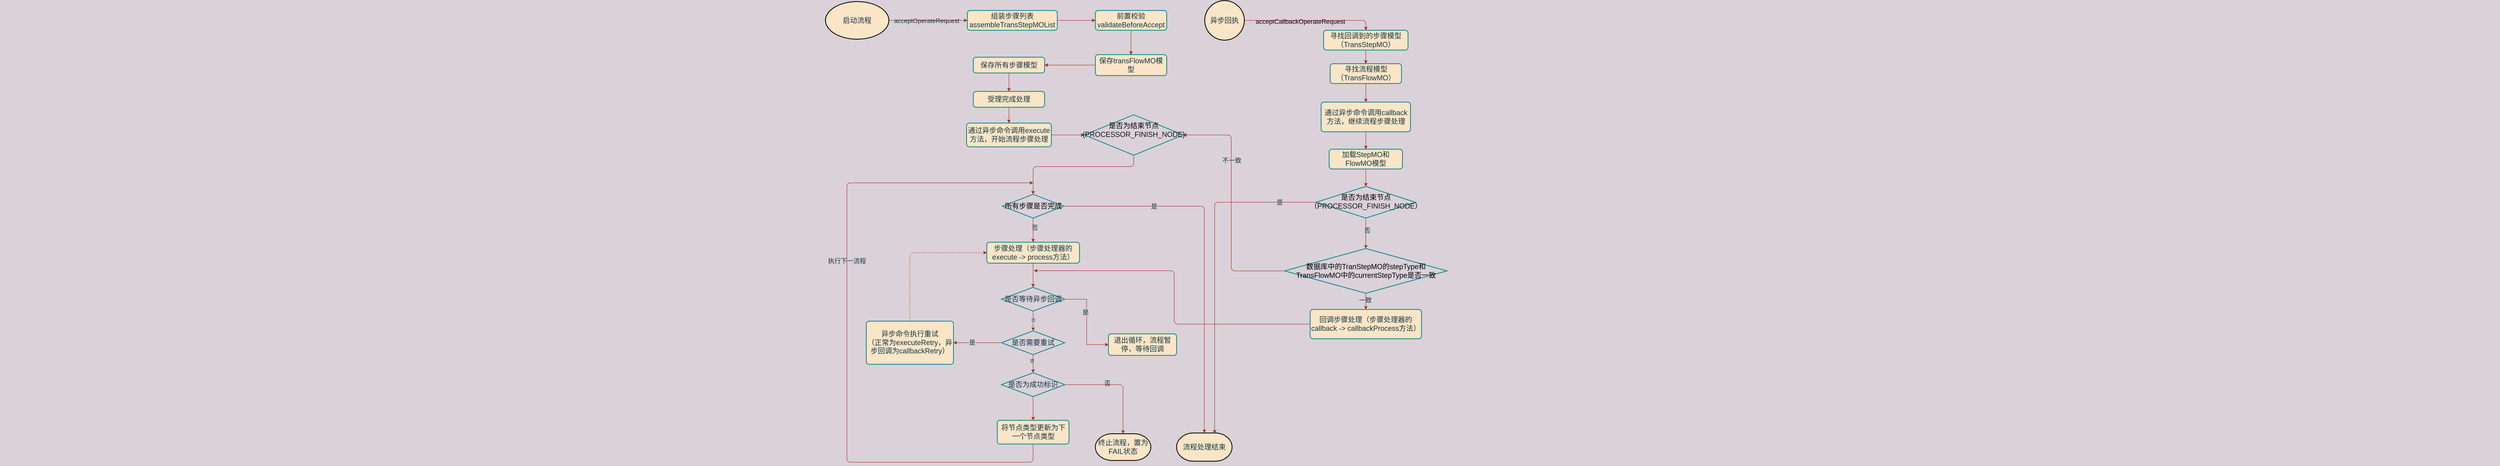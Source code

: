 <mxfile version="15.2.7" type="github">
  <diagram id="gjjfhEqOlBLSCpjZTNxB" name="第 1 页">
    <mxGraphModel dx="5107" dy="1659" grid="0" gridSize="10" guides="1" tooltips="1" connect="1" arrows="1" fold="1" page="1" pageScale="1" pageWidth="827" pageHeight="1169" background="#DAD2D8" math="0" shadow="0">
      <root>
        <mxCell id="0" />
        <mxCell id="1" parent="0" />
        <mxCell id="bWsxu2lpcLckADZo8OrW-3" style="edgeStyle=orthogonalEdgeStyle;rounded=0;orthogonalLoop=1;jettySize=auto;html=1;entryX=0;entryY=0.5;entryDx=0;entryDy=0;labelBackgroundColor=#DAD2D8;strokeColor=#A8201A;fontColor=#143642;" parent="1" source="bWsxu2lpcLckADZo8OrW-1" target="bWsxu2lpcLckADZo8OrW-2" edge="1">
          <mxGeometry relative="1" as="geometry" />
        </mxCell>
        <mxCell id="bWsxu2lpcLckADZo8OrW-1" value="&lt;font style=&quot;font-size: 18px&quot;&gt;组装步骤列表&lt;br&gt;assembleTransStepMOList&lt;/font&gt;" style="rounded=1;whiteSpace=wrap;html=1;absoluteArcSize=1;arcSize=14;strokeWidth=2;fillColor=#FAE5C7;strokeColor=#0F8B8D;fontColor=#143642;" parent="1" vertex="1">
          <mxGeometry x="104" y="240.5" width="227" height="50" as="geometry" />
        </mxCell>
        <mxCell id="bWsxu2lpcLckADZo8OrW-5" style="edgeStyle=orthogonalEdgeStyle;rounded=0;orthogonalLoop=1;jettySize=auto;html=1;entryX=0.5;entryY=0;entryDx=0;entryDy=0;labelBackgroundColor=#DAD2D8;strokeColor=#A8201A;fontColor=#143642;exitX=0.5;exitY=1;exitDx=0;exitDy=0;" parent="1" source="bWsxu2lpcLckADZo8OrW-2" target="bWsxu2lpcLckADZo8OrW-4" edge="1">
          <mxGeometry relative="1" as="geometry" />
        </mxCell>
        <mxCell id="bWsxu2lpcLckADZo8OrW-2" value="&lt;font style=&quot;font-size: 18px&quot;&gt;前置校验&lt;br&gt;validateBeforeAccept&lt;/font&gt;" style="rounded=1;whiteSpace=wrap;html=1;absoluteArcSize=1;arcSize=14;strokeWidth=2;fillColor=#FAE5C7;strokeColor=#0F8B8D;fontColor=#143642;" parent="1" vertex="1">
          <mxGeometry x="427" y="240.5" width="180" height="50" as="geometry" />
        </mxCell>
        <mxCell id="bWsxu2lpcLckADZo8OrW-7" style="edgeStyle=orthogonalEdgeStyle;rounded=0;orthogonalLoop=1;jettySize=auto;html=1;entryX=1;entryY=0.5;entryDx=0;entryDy=0;labelBackgroundColor=#DAD2D8;strokeColor=#A8201A;fontColor=#143642;" parent="1" source="bWsxu2lpcLckADZo8OrW-4" target="bWsxu2lpcLckADZo8OrW-6" edge="1">
          <mxGeometry relative="1" as="geometry" />
        </mxCell>
        <mxCell id="bWsxu2lpcLckADZo8OrW-4" value="&lt;font style=&quot;font-size: 18px&quot;&gt;保存transFlowMO模型&lt;/font&gt;" style="rounded=1;whiteSpace=wrap;html=1;absoluteArcSize=1;arcSize=14;strokeWidth=2;fillColor=#FAE5C7;strokeColor=#0F8B8D;fontColor=#143642;" parent="1" vertex="1">
          <mxGeometry x="427" y="352" width="180" height="53" as="geometry" />
        </mxCell>
        <mxCell id="bWsxu2lpcLckADZo8OrW-11" style="edgeStyle=orthogonalEdgeStyle;rounded=0;orthogonalLoop=1;jettySize=auto;html=1;labelBackgroundColor=#DAD2D8;strokeColor=#A8201A;fontColor=#143642;" parent="1" source="bWsxu2lpcLckADZo8OrW-6" target="bWsxu2lpcLckADZo8OrW-10" edge="1">
          <mxGeometry relative="1" as="geometry" />
        </mxCell>
        <mxCell id="bWsxu2lpcLckADZo8OrW-6" value="&lt;font style=&quot;font-size: 18px&quot;&gt;保存所有步骤模型&lt;/font&gt;" style="rounded=1;whiteSpace=wrap;html=1;absoluteArcSize=1;arcSize=14;strokeWidth=2;fillColor=#FAE5C7;strokeColor=#0F8B8D;fontColor=#143642;" parent="1" vertex="1">
          <mxGeometry x="119" y="358.5" width="180" height="40" as="geometry" />
        </mxCell>
        <mxCell id="bWsxu2lpcLckADZo8OrW-13" style="edgeStyle=orthogonalEdgeStyle;rounded=0;orthogonalLoop=1;jettySize=auto;html=1;labelBackgroundColor=#DAD2D8;strokeColor=#A8201A;fontColor=#143642;" parent="1" source="bWsxu2lpcLckADZo8OrW-10" target="bWsxu2lpcLckADZo8OrW-12" edge="1">
          <mxGeometry relative="1" as="geometry" />
        </mxCell>
        <mxCell id="bWsxu2lpcLckADZo8OrW-10" value="&lt;font style=&quot;font-size: 18px&quot;&gt;受理完成处理&lt;/font&gt;" style="rounded=1;whiteSpace=wrap;html=1;absoluteArcSize=1;arcSize=14;strokeWidth=2;fillColor=#FAE5C7;strokeColor=#0F8B8D;fontColor=#143642;" parent="1" vertex="1">
          <mxGeometry x="119" y="445" width="180" height="40" as="geometry" />
        </mxCell>
        <mxCell id="bWsxu2lpcLckADZo8OrW-21" style="edgeStyle=orthogonalEdgeStyle;rounded=0;orthogonalLoop=1;jettySize=auto;html=1;labelBackgroundColor=#DAD2D8;strokeColor=#A8201A;fontColor=#143642;entryX=0;entryY=0.5;entryDx=0;entryDy=0;entryPerimeter=0;" parent="1" source="bWsxu2lpcLckADZo8OrW-12" target="bWsxu2lpcLckADZo8OrW-49" edge="1">
          <mxGeometry relative="1" as="geometry">
            <mxPoint x="270" y="780" as="targetPoint" />
          </mxGeometry>
        </mxCell>
        <mxCell id="bWsxu2lpcLckADZo8OrW-12" value="&lt;font style=&quot;font-size: 18px&quot;&gt;通过异步命令调用execute方法，开始流程步骤处理&lt;/font&gt;" style="rounded=1;whiteSpace=wrap;html=1;absoluteArcSize=1;arcSize=14;strokeWidth=2;fillColor=#FAE5C7;strokeColor=#0F8B8D;fontColor=#143642;" parent="1" vertex="1">
          <mxGeometry x="102" y="525" width="214" height="60" as="geometry" />
        </mxCell>
        <mxCell id="bWsxu2lpcLckADZo8OrW-16" style="edgeStyle=orthogonalEdgeStyle;rounded=0;orthogonalLoop=1;jettySize=auto;html=1;entryX=0.5;entryY=0;entryDx=0;entryDy=0;entryPerimeter=0;labelBackgroundColor=#DAD2D8;strokeColor=#A8201A;fontColor=#143642;" parent="1" source="bWsxu2lpcLckADZo8OrW-14" target="bWsxu2lpcLckADZo8OrW-15" edge="1">
          <mxGeometry relative="1" as="geometry" />
        </mxCell>
        <mxCell id="bWsxu2lpcLckADZo8OrW-14" value="&lt;font style=&quot;font-size: 18px&quot;&gt;步骤处理（步骤处理器的execute -&amp;gt; process方法）&lt;/font&gt;" style="rounded=1;whiteSpace=wrap;html=1;absoluteArcSize=1;arcSize=14;strokeWidth=2;fillColor=#FAE5C7;strokeColor=#0F8B8D;fontColor=#143642;" parent="1" vertex="1">
          <mxGeometry x="153" y="826" width="234" height="53" as="geometry" />
        </mxCell>
        <mxCell id="bWsxu2lpcLckADZo8OrW-18" style="edgeStyle=orthogonalEdgeStyle;rounded=0;orthogonalLoop=1;jettySize=auto;html=1;entryX=0;entryY=0.5;entryDx=0;entryDy=0;labelBackgroundColor=#DAD2D8;strokeColor=#A8201A;fontColor=#143642;exitX=1;exitY=0.5;exitDx=0;exitDy=0;exitPerimeter=0;" parent="1" source="bWsxu2lpcLckADZo8OrW-15" target="bWsxu2lpcLckADZo8OrW-17" edge="1">
          <mxGeometry relative="1" as="geometry">
            <Array as="points" />
          </mxGeometry>
        </mxCell>
        <mxCell id="bWsxu2lpcLckADZo8OrW-19" value="&lt;font style=&quot;font-size: 16px&quot;&gt;是&lt;/font&gt;" style="edgeLabel;html=1;align=center;verticalAlign=middle;resizable=0;points=[];labelBackgroundColor=#DAD2D8;fontColor=#143642;" parent="bWsxu2lpcLckADZo8OrW-18" vertex="1" connectable="0">
          <mxGeometry x="-0.189" y="-3" relative="1" as="geometry">
            <mxPoint y="-3" as="offset" />
          </mxGeometry>
        </mxCell>
        <mxCell id="bWsxu2lpcLckADZo8OrW-20" style="edgeStyle=orthogonalEdgeStyle;rounded=0;orthogonalLoop=1;jettySize=auto;html=1;entryX=0.5;entryY=0;entryDx=0;entryDy=0;entryPerimeter=0;labelBackgroundColor=#DAD2D8;strokeColor=#A8201A;fontColor=#143642;" parent="1" source="bWsxu2lpcLckADZo8OrW-15" target="bWsxu2lpcLckADZo8OrW-23" edge="1">
          <mxGeometry relative="1" as="geometry">
            <mxPoint x="270" y="1210" as="targetPoint" />
          </mxGeometry>
        </mxCell>
        <mxCell id="bWsxu2lpcLckADZo8OrW-22" value="否" style="edgeLabel;html=1;align=center;verticalAlign=middle;resizable=0;points=[];labelBackgroundColor=#DAD2D8;fontColor=#143642;" parent="bWsxu2lpcLckADZo8OrW-20" vertex="1" connectable="0">
          <mxGeometry x="-0.106" relative="1" as="geometry">
            <mxPoint as="offset" />
          </mxGeometry>
        </mxCell>
        <mxCell id="bWsxu2lpcLckADZo8OrW-15" value="&lt;font style=&quot;font-size: 18px&quot;&gt;是否等待异步回调&lt;/font&gt;" style="strokeWidth=2;html=1;shape=mxgraph.flowchart.decision;whiteSpace=wrap;fillColor=none;strokeColor=#0F8B8D;fontColor=#143642;" parent="1" vertex="1">
          <mxGeometry x="190" y="940" width="160" height="60" as="geometry" />
        </mxCell>
        <mxCell id="bWsxu2lpcLckADZo8OrW-17" value="&lt;font style=&quot;font-size: 18px&quot;&gt;退出循环，流程暂停，等待回调&lt;/font&gt;" style="rounded=1;whiteSpace=wrap;html=1;absoluteArcSize=1;arcSize=14;strokeWidth=2;fillColor=#FAE5C7;strokeColor=#0F8B8D;fontColor=#143642;" parent="1" vertex="1">
          <mxGeometry x="460" y="1057.5" width="172" height="54.5" as="geometry" />
        </mxCell>
        <mxCell id="bWsxu2lpcLckADZo8OrW-24" style="edgeStyle=orthogonalEdgeStyle;rounded=0;orthogonalLoop=1;jettySize=auto;html=1;entryX=1;entryY=0.5;entryDx=0;entryDy=0;labelBackgroundColor=#DAD2D8;strokeColor=#A8201A;fontColor=#143642;" parent="1" source="bWsxu2lpcLckADZo8OrW-23" target="bWsxu2lpcLckADZo8OrW-26" edge="1">
          <mxGeometry relative="1" as="geometry">
            <mxPoint x="470" y="1225" as="targetPoint" />
          </mxGeometry>
        </mxCell>
        <mxCell id="bWsxu2lpcLckADZo8OrW-25" value="&lt;font style=&quot;font-size: 16px&quot;&gt;是&lt;/font&gt;" style="edgeLabel;html=1;align=center;verticalAlign=middle;resizable=0;points=[];labelBackgroundColor=#DAD2D8;fontColor=#143642;" parent="bWsxu2lpcLckADZo8OrW-24" vertex="1" connectable="0">
          <mxGeometry x="0.233" y="-1" relative="1" as="geometry">
            <mxPoint as="offset" />
          </mxGeometry>
        </mxCell>
        <mxCell id="bWsxu2lpcLckADZo8OrW-29" style="edgeStyle=orthogonalEdgeStyle;curved=0;rounded=1;sketch=0;orthogonalLoop=1;jettySize=auto;html=1;entryX=0.5;entryY=0;entryDx=0;entryDy=0;entryPerimeter=0;fontColor=#143642;strokeColor=#A8201A;fillColor=#FAE5C7;" parent="1" source="bWsxu2lpcLckADZo8OrW-23" target="bWsxu2lpcLckADZo8OrW-28" edge="1">
          <mxGeometry relative="1" as="geometry" />
        </mxCell>
        <mxCell id="bWsxu2lpcLckADZo8OrW-33" value="否" style="edgeLabel;html=1;align=center;verticalAlign=middle;resizable=0;points=[];fontColor=#143642;labelBackgroundColor=none;" parent="bWsxu2lpcLckADZo8OrW-29" vertex="1" connectable="0">
          <mxGeometry x="-0.3" y="-3" relative="1" as="geometry">
            <mxPoint as="offset" />
          </mxGeometry>
        </mxCell>
        <mxCell id="bWsxu2lpcLckADZo8OrW-23" value="&lt;font style=&quot;font-size: 18px&quot;&gt;是否需要重试&lt;/font&gt;" style="strokeWidth=2;html=1;shape=mxgraph.flowchart.decision;whiteSpace=wrap;fillColor=none;strokeColor=#0F8B8D;fontColor=#143642;" parent="1" vertex="1">
          <mxGeometry x="190" y="1050" width="160" height="60" as="geometry" />
        </mxCell>
        <mxCell id="bWsxu2lpcLckADZo8OrW-27" style="edgeStyle=orthogonalEdgeStyle;rounded=1;orthogonalLoop=1;jettySize=auto;html=1;labelBackgroundColor=#DAD2D8;strokeColor=#A8201A;fontColor=#143642;dashed=1;exitX=0.5;exitY=0;exitDx=0;exitDy=0;entryX=0;entryY=0.5;entryDx=0;entryDy=0;" parent="1" source="bWsxu2lpcLckADZo8OrW-26" target="bWsxu2lpcLckADZo8OrW-14" edge="1">
          <mxGeometry relative="1" as="geometry">
            <mxPoint x="170" y="960" as="targetPoint" />
            <Array as="points">
              <mxPoint x="-41" y="852" />
            </Array>
          </mxGeometry>
        </mxCell>
        <mxCell id="bWsxu2lpcLckADZo8OrW-26" value="&lt;font style=&quot;font-size: 18px&quot;&gt;异步命令执行重试&lt;br&gt;（正常为executeRetry，异步回调为callbackRetry）&lt;/font&gt;" style="rounded=1;whiteSpace=wrap;html=1;absoluteArcSize=1;arcSize=14;strokeWidth=2;fillColor=#FAE5C7;strokeColor=#0F8B8D;fontColor=#143642;" parent="1" vertex="1">
          <mxGeometry x="-151" y="1025.5" width="220" height="109" as="geometry" />
        </mxCell>
        <mxCell id="bWsxu2lpcLckADZo8OrW-31" style="edgeStyle=orthogonalEdgeStyle;curved=0;rounded=1;sketch=0;orthogonalLoop=1;jettySize=auto;html=1;entryX=0.5;entryY=0;entryDx=0;entryDy=0;fontColor=#143642;strokeColor=#A8201A;fillColor=#FAE5C7;entryPerimeter=0;" parent="1" source="bWsxu2lpcLckADZo8OrW-28" target="bWsxu2lpcLckADZo8OrW-47" edge="1">
          <mxGeometry relative="1" as="geometry">
            <mxPoint x="510" y="1360" as="targetPoint" />
          </mxGeometry>
        </mxCell>
        <mxCell id="bWsxu2lpcLckADZo8OrW-32" value="&lt;font style=&quot;font-size: 16px&quot;&gt;否&lt;/font&gt;" style="edgeLabel;html=1;align=center;verticalAlign=middle;resizable=0;points=[];fontColor=#143642;labelBackgroundColor=none;" parent="bWsxu2lpcLckADZo8OrW-31" vertex="1" connectable="0">
          <mxGeometry x="-0.214" y="2" relative="1" as="geometry">
            <mxPoint y="-2" as="offset" />
          </mxGeometry>
        </mxCell>
        <mxCell id="bWsxu2lpcLckADZo8OrW-37" style="edgeStyle=orthogonalEdgeStyle;curved=0;rounded=1;sketch=0;orthogonalLoop=1;jettySize=auto;html=1;fontColor=#143642;strokeColor=#A8201A;fillColor=#FAE5C7;" parent="1" source="bWsxu2lpcLckADZo8OrW-28" target="bWsxu2lpcLckADZo8OrW-36" edge="1">
          <mxGeometry relative="1" as="geometry" />
        </mxCell>
        <mxCell id="bWsxu2lpcLckADZo8OrW-28" value="&lt;font style=&quot;font-size: 18px&quot;&gt;是否为成功标识&lt;/font&gt;" style="strokeWidth=2;html=1;shape=mxgraph.flowchart.decision;whiteSpace=wrap;fillColor=none;strokeColor=#0F8B8D;fontColor=#143642;" parent="1" vertex="1">
          <mxGeometry x="190" y="1156" width="160" height="60" as="geometry" />
        </mxCell>
        <mxCell id="bWsxu2lpcLckADZo8OrW-40" style="edgeStyle=orthogonalEdgeStyle;curved=0;rounded=1;sketch=0;orthogonalLoop=1;jettySize=auto;html=1;fontColor=#143642;strokeColor=#A8201A;fillColor=#FAE5C7;exitX=0.5;exitY=1;exitDx=0;exitDy=0;" parent="1" source="bWsxu2lpcLckADZo8OrW-36" edge="1">
          <mxGeometry relative="1" as="geometry">
            <mxPoint x="270" y="676" as="targetPoint" />
            <Array as="points">
              <mxPoint x="270" y="1382" />
              <mxPoint x="-200" y="1382" />
              <mxPoint x="-200" y="676" />
              <mxPoint x="270" y="676" />
            </Array>
          </mxGeometry>
        </mxCell>
        <mxCell id="bWsxu2lpcLckADZo8OrW-41" value="&lt;font style=&quot;font-size: 16px&quot;&gt;执行下一流程&lt;/font&gt;" style="edgeLabel;html=1;align=center;verticalAlign=middle;resizable=0;points=[];fontColor=#143642;labelBackgroundColor=none;" parent="bWsxu2lpcLckADZo8OrW-40" vertex="1" connectable="0">
          <mxGeometry x="0.021" relative="1" as="geometry">
            <mxPoint y="-161" as="offset" />
          </mxGeometry>
        </mxCell>
        <mxCell id="bWsxu2lpcLckADZo8OrW-36" value="&lt;font style=&quot;font-size: 18px&quot;&gt;将节点类型更新为下一个节点类型&lt;/font&gt;" style="rounded=1;whiteSpace=wrap;html=1;absoluteArcSize=1;arcSize=14;strokeWidth=2;fillColor=#FAE5C7;strokeColor=#0F8B8D;fontColor=#143642;" parent="1" vertex="1">
          <mxGeometry x="179.5" y="1276" width="181" height="60" as="geometry" />
        </mxCell>
        <mxCell id="bWsxu2lpcLckADZo8OrW-51" value="&lt;font style=&quot;font-size: 16px&quot;&gt;acceptOperateRequest&lt;/font&gt;" style="edgeStyle=orthogonalEdgeStyle;curved=0;rounded=1;sketch=0;orthogonalLoop=1;jettySize=auto;html=1;entryX=0;entryY=0.5;entryDx=0;entryDy=0;fontColor=#143642;strokeColor=#A8201A;fillColor=#FAE5C7;labelBackgroundColor=none;" parent="1" source="bWsxu2lpcLckADZo8OrW-38" target="bWsxu2lpcLckADZo8OrW-1" edge="1">
          <mxGeometry x="-0.04" relative="1" as="geometry">
            <mxPoint as="offset" />
          </mxGeometry>
        </mxCell>
        <mxCell id="bWsxu2lpcLckADZo8OrW-38" value="&lt;font style=&quot;font-size: 18px&quot;&gt;启动流程&lt;/font&gt;" style="strokeWidth=2;html=1;shape=mxgraph.flowchart.start_2;whiteSpace=wrap;rounded=0;labelBackgroundColor=none;sketch=0;fontColor=#143642;fillColor=#FAE5C7;" parent="1" vertex="1">
          <mxGeometry x="-254" y="218" width="160" height="95" as="geometry" />
        </mxCell>
        <mxCell id="bWsxu2lpcLckADZo8OrW-43" style="edgeStyle=orthogonalEdgeStyle;curved=0;rounded=1;sketch=0;orthogonalLoop=1;jettySize=auto;html=1;entryX=0.5;entryY=0;entryDx=0;entryDy=0;fontColor=#143642;strokeColor=#A8201A;fillColor=#FAE5C7;" parent="1" source="bWsxu2lpcLckADZo8OrW-42" target="bWsxu2lpcLckADZo8OrW-14" edge="1">
          <mxGeometry relative="1" as="geometry" />
        </mxCell>
        <mxCell id="bWsxu2lpcLckADZo8OrW-44" value="&lt;font style=&quot;font-size: 16px&quot;&gt;否&lt;/font&gt;" style="edgeLabel;html=1;align=center;verticalAlign=middle;resizable=0;points=[];fontColor=#143642;labelBackgroundColor=none;" parent="bWsxu2lpcLckADZo8OrW-43" vertex="1" connectable="0">
          <mxGeometry x="-0.229" y="4" relative="1" as="geometry">
            <mxPoint as="offset" />
          </mxGeometry>
        </mxCell>
        <mxCell id="bWsxu2lpcLckADZo8OrW-46" style="edgeStyle=orthogonalEdgeStyle;curved=0;rounded=1;sketch=0;orthogonalLoop=1;jettySize=auto;html=1;fontColor=#143642;strokeColor=#A8201A;fillColor=#FAE5C7;exitX=1;exitY=0.5;exitDx=0;exitDy=0;exitPerimeter=0;" parent="1" source="bWsxu2lpcLckADZo8OrW-42" target="bWsxu2lpcLckADZo8OrW-45" edge="1">
          <mxGeometry relative="1" as="geometry">
            <mxPoint x="339" y="793" as="sourcePoint" />
            <Array as="points">
              <mxPoint x="702" y="735" />
            </Array>
          </mxGeometry>
        </mxCell>
        <mxCell id="bWsxu2lpcLckADZo8OrW-48" value="是" style="edgeLabel;html=1;align=center;verticalAlign=middle;resizable=0;points=[];fontColor=#143642;labelBackgroundColor=none;fontSize=16;" parent="bWsxu2lpcLckADZo8OrW-46" vertex="1" connectable="0">
          <mxGeometry x="-0.511" relative="1" as="geometry">
            <mxPoint as="offset" />
          </mxGeometry>
        </mxCell>
        <mxCell id="bWsxu2lpcLckADZo8OrW-42" value="&lt;span&gt;&lt;font color=&quot;#000000&quot; style=&quot;font-size: 18px&quot;&gt;所有步骤是否完成&lt;/font&gt;&lt;/span&gt;" style="strokeWidth=2;html=1;shape=mxgraph.flowchart.decision;whiteSpace=wrap;fillColor=none;strokeColor=#0F8B8D;fontColor=#143642;" parent="1" vertex="1">
          <mxGeometry x="192.5" y="705" width="155" height="60" as="geometry" />
        </mxCell>
        <mxCell id="bWsxu2lpcLckADZo8OrW-45" value="&lt;font style=&quot;font-size: 18px&quot;&gt;流程处理结束&lt;/font&gt;" style="strokeWidth=2;html=1;shape=mxgraph.flowchart.terminator;whiteSpace=wrap;rounded=0;labelBackgroundColor=none;sketch=0;fontColor=#143642;fillColor=#FAE5C7;" parent="1" vertex="1">
          <mxGeometry x="632" y="1308.13" width="140" height="71.25" as="geometry" />
        </mxCell>
        <mxCell id="bWsxu2lpcLckADZo8OrW-47" value="&lt;font style=&quot;font-size: 18px&quot;&gt;终止流程，置为FAIL状态&lt;/font&gt;" style="strokeWidth=2;html=1;shape=mxgraph.flowchart.terminator;whiteSpace=wrap;rounded=0;labelBackgroundColor=none;sketch=0;fontColor=#143642;fillColor=#FAE5C7;" parent="1" vertex="1">
          <mxGeometry x="427" y="1310" width="140" height="67.5" as="geometry" />
        </mxCell>
        <mxCell id="bWsxu2lpcLckADZo8OrW-50" style="edgeStyle=orthogonalEdgeStyle;curved=0;rounded=1;sketch=0;orthogonalLoop=1;jettySize=auto;html=1;entryX=0.5;entryY=0;entryDx=0;entryDy=0;entryPerimeter=0;fontColor=#143642;strokeColor=#A8201A;fillColor=#FAE5C7;exitX=0.5;exitY=1;exitDx=0;exitDy=0;exitPerimeter=0;" parent="1" source="bWsxu2lpcLckADZo8OrW-49" target="bWsxu2lpcLckADZo8OrW-42" edge="1">
          <mxGeometry relative="1" as="geometry">
            <Array as="points">
              <mxPoint x="524" y="635" />
              <mxPoint x="270" y="635" />
            </Array>
          </mxGeometry>
        </mxCell>
        <mxCell id="bWsxu2lpcLckADZo8OrW-49" value="&lt;font style=&quot;font-size: 18px&quot;&gt;&lt;font color=&quot;#000000&quot; style=&quot;font-size: 18px&quot;&gt;&lt;br&gt;是否为结束节点&lt;br&gt;&lt;/font&gt;&lt;font style=&quot;font-size: 18px&quot;&gt;&lt;font style=&quot;font-size: 18px&quot;&gt;&lt;font color=&quot;#000000&quot;&gt;(&lt;/font&gt;&lt;span style=&quot;color: rgb(18 , 20 , 22)&quot;&gt;PROCESSOR_FINISH_NODE&lt;/span&gt;&lt;font color=&quot;#000000&quot;&gt;)&lt;/font&gt;&lt;/font&gt;&lt;br&gt;&lt;/font&gt;&lt;span style=&quot;color: rgba(0 , 0 , 0 , 0) ; font-family: monospace&quot;&gt;%3CmxGraphModel%3E%3Croot%3E%3CmxCell%20id%3D%220%22%2F%3E%3CmxCell%20id%3D%221%22%20parent%3D%220%22%2F%3E%3CmxCell%20id%3D%222%22%20value%3D%22%26lt%3Bspan%26gt%3B%26lt%3Bfont%20color%3D%26quot%3B%23000000%26quot%3B%20style%3D%26quot%3Bfont-size%3A%2012px%26quot%3B%26gt%3B%E6%89%80%E6%9C%89%E6%AD%A5%E9%AA%A4%E6%98%AF%E5%90%A6%E5%AE%8C%E6%88%90%26lt%3B%2Ffont%26gt%3B%26lt%3B%2Fspan%26gt%3B%22%20style%3D%22strokeWidth%3D2%3Bhtml%3D1%3Bshape%3Dmxgraph.flowchart.decision%3BwhiteSpace%3Dwrap%3BfillColor%3Dnone%3BstrokeColor%3D%230F8B8D%3BfontColor%3D%23143642%3B%22%20vertex%3D%221%22%20parent%3D%221%22%3E%3CmxGeometry%20x%3D%22145%22%20y%3D%22780%22%20width%3D%22250%22%20height%3D%2280%22%20as%3D%22geometry%22%2F%3E%3C%2FmxCell%3E%3C%2Froot%3E%3C%2FmxGraphModel%3E&lt;/span&gt;&lt;/font&gt;&lt;font color=&quot;#000000&quot;&gt;&lt;br&gt;&lt;/font&gt;" style="strokeWidth=2;html=1;shape=mxgraph.flowchart.decision;whiteSpace=wrap;fillColor=none;strokeColor=#0F8B8D;fontColor=#143642;" parent="1" vertex="1">
          <mxGeometry x="399" y="504" width="250" height="102" as="geometry" />
        </mxCell>
        <mxCell id="bWsxu2lpcLckADZo8OrW-55" style="edgeStyle=orthogonalEdgeStyle;curved=0;rounded=1;sketch=0;orthogonalLoop=1;jettySize=auto;html=1;entryX=0.5;entryY=0;entryDx=0;entryDy=0;fontColor=#143642;strokeColor=#A8201A;fillColor=#FAE5C7;" parent="1" source="bWsxu2lpcLckADZo8OrW-53" target="bWsxu2lpcLckADZo8OrW-54" edge="1">
          <mxGeometry relative="1" as="geometry" />
        </mxCell>
        <mxCell id="bWsxu2lpcLckADZo8OrW-56" value="&lt;pre&gt;&lt;font style=&quot;font-size: 16px&quot; face=&quot;Helvetica&quot; color=&quot;#000000&quot;&gt;acceptCallbackOperateRequest&lt;/font&gt;&lt;/pre&gt;" style="edgeLabel;html=1;align=center;verticalAlign=middle;resizable=0;points=[];fontColor=#143642;labelBackgroundColor=none;" parent="bWsxu2lpcLckADZo8OrW-55" vertex="1" connectable="0">
          <mxGeometry x="-0.467" relative="1" as="geometry">
            <mxPoint x="52" y="2" as="offset" />
          </mxGeometry>
        </mxCell>
        <mxCell id="bWsxu2lpcLckADZo8OrW-53" value="&lt;font style=&quot;font-size: 18px&quot;&gt;异步回执&lt;/font&gt;" style="strokeWidth=2;html=1;shape=mxgraph.flowchart.start_2;whiteSpace=wrap;rounded=0;labelBackgroundColor=none;sketch=0;fontColor=#143642;fillColor=#FAE5C7;" parent="1" vertex="1">
          <mxGeometry x="703" y="215.5" width="100" height="100" as="geometry" />
        </mxCell>
        <mxCell id="bWsxu2lpcLckADZo8OrW-58" style="edgeStyle=orthogonalEdgeStyle;curved=0;rounded=1;sketch=0;orthogonalLoop=1;jettySize=auto;html=1;entryX=0.5;entryY=0;entryDx=0;entryDy=0;labelBackgroundColor=none;fontColor=#143642;strokeColor=#A8201A;fillColor=#FAE5C7;" parent="1" source="bWsxu2lpcLckADZo8OrW-54" target="bWsxu2lpcLckADZo8OrW-57" edge="1">
          <mxGeometry relative="1" as="geometry" />
        </mxCell>
        <mxCell id="bWsxu2lpcLckADZo8OrW-54" value="&lt;font style=&quot;font-size: 18px&quot;&gt;寻找回调到的步骤模型&lt;br&gt;（TransStepMO）&lt;/font&gt;" style="rounded=1;whiteSpace=wrap;html=1;absoluteArcSize=1;arcSize=14;strokeWidth=2;fillColor=#FAE5C7;strokeColor=#0F8B8D;fontColor=#143642;" parent="1" vertex="1">
          <mxGeometry x="1003" y="290.5" width="213" height="50" as="geometry" />
        </mxCell>
        <mxCell id="bWsxu2lpcLckADZo8OrW-60" style="edgeStyle=orthogonalEdgeStyle;curved=0;rounded=1;sketch=0;orthogonalLoop=1;jettySize=auto;html=1;entryX=0.5;entryY=0;entryDx=0;entryDy=0;labelBackgroundColor=none;fontColor=#143642;strokeColor=#A8201A;fillColor=#FAE5C7;" parent="1" source="bWsxu2lpcLckADZo8OrW-57" target="bWsxu2lpcLckADZo8OrW-59" edge="1">
          <mxGeometry relative="1" as="geometry" />
        </mxCell>
        <mxCell id="bWsxu2lpcLckADZo8OrW-57" value="&lt;font style=&quot;font-size: 18px&quot;&gt;寻找流程模型&lt;br&gt;（TransFlowMO）&lt;/font&gt;" style="rounded=1;whiteSpace=wrap;html=1;absoluteArcSize=1;arcSize=14;strokeWidth=2;fillColor=#FAE5C7;strokeColor=#0F8B8D;fontColor=#143642;" parent="1" vertex="1">
          <mxGeometry x="1019.5" y="375" width="180" height="50" as="geometry" />
        </mxCell>
        <mxCell id="bWsxu2lpcLckADZo8OrW-64" value="" style="edgeStyle=orthogonalEdgeStyle;curved=0;rounded=1;sketch=0;orthogonalLoop=1;jettySize=auto;html=1;labelBackgroundColor=none;fontColor=#143642;strokeColor=#A8201A;fillColor=#FAE5C7;" parent="1" source="bWsxu2lpcLckADZo8OrW-59" target="bWsxu2lpcLckADZo8OrW-61" edge="1">
          <mxGeometry relative="1" as="geometry" />
        </mxCell>
        <mxCell id="bWsxu2lpcLckADZo8OrW-59" value="&lt;font style=&quot;font-size: 18px&quot;&gt;通过异步命令调用callback方法，继续流程步骤处理&lt;/font&gt;" style="rounded=1;whiteSpace=wrap;html=1;absoluteArcSize=1;arcSize=14;strokeWidth=2;fillColor=#FAE5C7;strokeColor=#0F8B8D;fontColor=#143642;" parent="1" vertex="1">
          <mxGeometry x="996.75" y="472" width="225.5" height="75" as="geometry" />
        </mxCell>
        <mxCell id="bWsxu2lpcLckADZo8OrW-63" value="" style="edgeStyle=orthogonalEdgeStyle;curved=0;rounded=1;sketch=0;orthogonalLoop=1;jettySize=auto;html=1;labelBackgroundColor=none;fontColor=#143642;strokeColor=#A8201A;fillColor=#FAE5C7;" parent="1" source="bWsxu2lpcLckADZo8OrW-61" target="bWsxu2lpcLckADZo8OrW-62" edge="1">
          <mxGeometry relative="1" as="geometry" />
        </mxCell>
        <mxCell id="bWsxu2lpcLckADZo8OrW-61" value="&lt;font style=&quot;font-size: 18px&quot;&gt;加载StepMO和FlowMO模型&lt;/font&gt;" style="rounded=1;whiteSpace=wrap;html=1;absoluteArcSize=1;arcSize=14;strokeWidth=2;fillColor=#FAE5C7;strokeColor=#0F8B8D;fontColor=#143642;" parent="1" vertex="1">
          <mxGeometry x="1017" y="591" width="185" height="50" as="geometry" />
        </mxCell>
        <mxCell id="bWsxu2lpcLckADZo8OrW-65" style="edgeStyle=orthogonalEdgeStyle;curved=0;rounded=1;sketch=0;orthogonalLoop=1;jettySize=auto;html=1;entryX=0.686;entryY=0.016;entryDx=0;entryDy=0;entryPerimeter=0;labelBackgroundColor=none;fontColor=#143642;strokeColor=#A8201A;fillColor=#FAE5C7;" parent="1" source="bWsxu2lpcLckADZo8OrW-62" target="bWsxu2lpcLckADZo8OrW-45" edge="1">
          <mxGeometry relative="1" as="geometry" />
        </mxCell>
        <mxCell id="bWsxu2lpcLckADZo8OrW-66" value="&lt;font style=&quot;font-size: 16px&quot;&gt;是&lt;/font&gt;" style="edgeLabel;html=1;align=center;verticalAlign=middle;resizable=0;points=[];fontColor=#143642;labelBackgroundColor=none;" parent="bWsxu2lpcLckADZo8OrW-65" vertex="1" connectable="0">
          <mxGeometry x="-0.779" relative="1" as="geometry">
            <mxPoint as="offset" />
          </mxGeometry>
        </mxCell>
        <mxCell id="bWsxu2lpcLckADZo8OrW-70" value="" style="edgeStyle=orthogonalEdgeStyle;curved=0;rounded=1;sketch=0;orthogonalLoop=1;jettySize=auto;html=1;labelBackgroundColor=none;fontColor=#143642;strokeColor=#A8201A;fillColor=#FAE5C7;" parent="1" source="bWsxu2lpcLckADZo8OrW-62" target="bWsxu2lpcLckADZo8OrW-67" edge="1">
          <mxGeometry relative="1" as="geometry" />
        </mxCell>
        <mxCell id="bWsxu2lpcLckADZo8OrW-74" value="&lt;font style=&quot;font-size: 16px&quot;&gt;否&lt;/font&gt;" style="edgeLabel;html=1;align=center;verticalAlign=middle;resizable=0;points=[];fontColor=#143642;labelBackgroundColor=none;" parent="bWsxu2lpcLckADZo8OrW-70" vertex="1" connectable="0">
          <mxGeometry x="-0.2" y="3" relative="1" as="geometry">
            <mxPoint as="offset" />
          </mxGeometry>
        </mxCell>
        <mxCell id="bWsxu2lpcLckADZo8OrW-62" value="&lt;font style=&quot;font-size: 18px&quot;&gt;&lt;font color=&quot;#000000&quot; style=&quot;font-size: 18px&quot;&gt;&lt;br&gt;&lt;br&gt;是否为结束节点&lt;br&gt;&lt;font style=&quot;font-size: 18px&quot;&gt;（&lt;/font&gt;&lt;/font&gt;&lt;font style=&quot;font-size: 18px&quot;&gt;&lt;font style=&quot;font-size: 18px&quot;&gt;&lt;span style=&quot;color: rgb(18 , 20 , 22)&quot;&gt;PROCESSOR_FINISH_NODE&lt;/span&gt;&lt;span style=&quot;color: rgb(0 , 0 , 0)&quot;&gt;）&lt;/span&gt;&lt;/font&gt;&lt;br&gt;&lt;/font&gt;&lt;span style=&quot;color: rgba(0 , 0 , 0 , 0) ; font-family: monospace&quot;&gt;%3CmxGraphModel%3E%3Croot%3E%3CmxCell%20id%3D%220%22%2F%3E%3CmxCell%20id%3D%221%22%20parent%3D%220%22%2F%3E%3CmxCell%20id%3D%222%22%20value%3D%22%26lt%3Bspan%26gt%3B%26lt%3Bfont%20color%3D%26quot%3B%23000000%26quot%3B%20style%3D%26quot%3Bfont-size%3A%2012px%26quot%3B%26gt%3B%E6%89%80%E6%9C%89%E6%AD%A5%E9%AA%A4%E6%98%AF%E5%90%A6%E5%AE%8C%E6%88%90%26lt%3B%2Ffont%26gt%3B%26lt%3B%2Fspan%26gt%3B%22%20style%3D%22strokeWidth%3D2%3Bhtml%3D1%3Bshape%3Dmxgraph.flowchart.decision%3BwhiteSpace%3Dwrap%3BfillColor%3Dnone%3BstrokeColor%3D%230F8B8D%3BfontColor%3D%23143642%3B%22%20vertex%3D%221%22%20parent%3D%221%22%3E%3CmxGeometry%20x%3D%22145%22%20y%3D%22780%22%20width%3D%22250%22%20height%3D%2280%22%20as%3D%22geometry%22%2F%3E%3C%2FmxCell%3E%3C%2Froot%3E%3C%2FmxGraphModel%3E&lt;/span&gt;&lt;/font&gt;&lt;font color=&quot;#000000&quot;&gt;&lt;br&gt;&lt;/font&gt;" style="strokeWidth=2;html=1;shape=mxgraph.flowchart.decision;whiteSpace=wrap;fillColor=none;strokeColor=#0F8B8D;fontColor=#143642;" parent="1" vertex="1">
          <mxGeometry x="984.5" y="685" width="250" height="80" as="geometry" />
        </mxCell>
        <mxCell id="bWsxu2lpcLckADZo8OrW-68" style="edgeStyle=orthogonalEdgeStyle;curved=0;rounded=1;sketch=0;orthogonalLoop=1;jettySize=auto;html=1;labelBackgroundColor=none;fontColor=#143642;strokeColor=#A8201A;fillColor=#FAE5C7;entryX=1;entryY=0.5;entryDx=0;entryDy=0;entryPerimeter=0;exitX=0;exitY=0.5;exitDx=0;exitDy=0;exitPerimeter=0;" parent="1" source="bWsxu2lpcLckADZo8OrW-67" target="bWsxu2lpcLckADZo8OrW-49" edge="1">
          <mxGeometry relative="1" as="geometry">
            <mxPoint x="662" y="660" as="targetPoint" />
            <Array as="points">
              <mxPoint x="770" y="898" />
              <mxPoint x="770" y="555" />
            </Array>
          </mxGeometry>
        </mxCell>
        <mxCell id="bWsxu2lpcLckADZo8OrW-69" value="&lt;font style=&quot;font-size: 16px&quot;&gt;不一致&lt;/font&gt;" style="edgeLabel;html=1;align=center;verticalAlign=middle;resizable=0;points=[];fontColor=#143642;labelBackgroundColor=none;" parent="bWsxu2lpcLckADZo8OrW-68" vertex="1" connectable="0">
          <mxGeometry x="0.384" y="-1" relative="1" as="geometry">
            <mxPoint as="offset" />
          </mxGeometry>
        </mxCell>
        <mxCell id="bWsxu2lpcLckADZo8OrW-72" value="" style="edgeStyle=orthogonalEdgeStyle;rounded=1;sketch=0;orthogonalLoop=1;jettySize=auto;html=1;labelBackgroundColor=none;fontColor=#143642;strokeColor=#A8201A;fillColor=#FAE5C7;" parent="1" source="bWsxu2lpcLckADZo8OrW-67" target="bWsxu2lpcLckADZo8OrW-71" edge="1">
          <mxGeometry relative="1" as="geometry" />
        </mxCell>
        <mxCell id="bWsxu2lpcLckADZo8OrW-75" value="&lt;font style=&quot;font-size: 16px&quot;&gt;一致&lt;/font&gt;" style="edgeLabel;html=1;align=center;verticalAlign=middle;resizable=0;points=[];fontColor=#143642;labelBackgroundColor=none;" parent="bWsxu2lpcLckADZo8OrW-72" vertex="1" connectable="0">
          <mxGeometry x="-0.2" y="-2" relative="1" as="geometry">
            <mxPoint as="offset" />
          </mxGeometry>
        </mxCell>
        <mxCell id="bWsxu2lpcLckADZo8OrW-67" value="&lt;font color=&quot;#000000&quot;&gt;&lt;font style=&quot;font-size: 18px&quot;&gt;数据库中的TranStepMO的stepType和TransFlowMO中的currentStepType是否一致&lt;/font&gt;&lt;br&gt;&lt;/font&gt;" style="strokeWidth=2;html=1;shape=mxgraph.flowchart.decision;whiteSpace=wrap;fillColor=none;strokeColor=#0F8B8D;fontColor=#143642;" parent="1" vertex="1">
          <mxGeometry x="904.5" y="842" width="410" height="113" as="geometry" />
        </mxCell>
        <mxCell id="bWsxu2lpcLckADZo8OrW-73" value="" style="edgeStyle=orthogonalEdgeStyle;rounded=1;sketch=0;orthogonalLoop=1;jettySize=auto;html=1;labelBackgroundColor=none;fontColor=#143642;strokeColor=#A8201A;fillColor=#FAE5C7;exitX=0;exitY=0.5;exitDx=0;exitDy=0;" parent="1" source="bWsxu2lpcLckADZo8OrW-71" edge="1">
          <mxGeometry relative="1" as="geometry">
            <mxPoint x="272" y="898" as="targetPoint" />
            <Array as="points">
              <mxPoint x="626" y="1033" />
              <mxPoint x="626" y="898" />
            </Array>
          </mxGeometry>
        </mxCell>
        <mxCell id="bWsxu2lpcLckADZo8OrW-71" value="&lt;font style=&quot;font-size: 18px&quot;&gt;回调步骤处理（步骤处理器的callback -&amp;gt; callbackProcess方法）&lt;/font&gt;" style="rounded=1;whiteSpace=wrap;html=1;absoluteArcSize=1;arcSize=14;strokeWidth=2;fillColor=#FAE5C7;strokeColor=#0F8B8D;fontColor=#143642;" parent="1" vertex="1">
          <mxGeometry x="969" y="996" width="281" height="74" as="geometry" />
        </mxCell>
      </root>
    </mxGraphModel>
  </diagram>
</mxfile>
